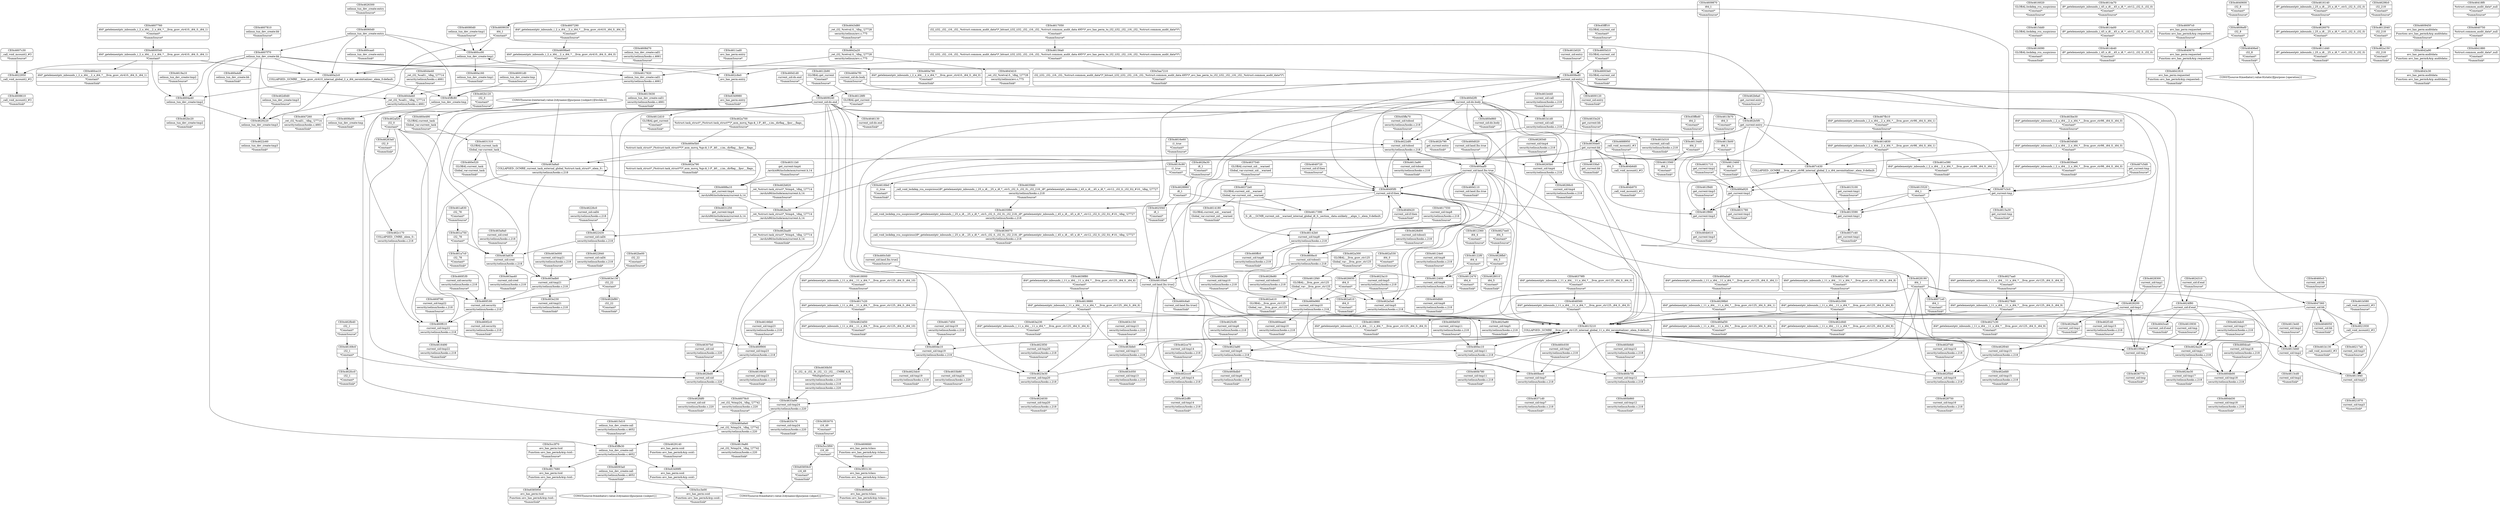 digraph {
	CE0x460caa0 [shape=record,shape=Mrecord,label="{CE0x460caa0|selinux_tun_dev_create:entry|*SummSink*}"]
	CE0x460c6a0 [shape=record,shape=Mrecord,label="{CE0x460c6a0|current_sid:land.lhs.true2|*SummSink*}"]
	CE0x4617d50 [shape=record,shape=Mrecord,label="{CE0x4617d50|current_sid:tmp19|security/selinux/hooks.c,218|*SummSource*}"]
	CE0x460dca0 [shape=record,shape=Mrecord,label="{CE0x460dca0|current_sid:tmp18|security/selinux/hooks.c,218|*SummSource*}"]
	CE0x461b1d0 [shape=record,shape=Mrecord,label="{CE0x461b1d0|current_sid:call|security/selinux/hooks.c,218}"]
	CE0x464b6d0 [shape=record,shape=Mrecord,label="{CE0x464b6d0|_call_void_mcount()_#3}"]
	CE0x4630b50 [shape=record,shape=Mrecord,label="{CE0x4630b50|0:_i32,_4:_i32,_8:_i32,_12:_i32,_:_CMRE_4,8_|*MultipleSource*|security/selinux/hooks.c,218|security/selinux/hooks.c,218|security/selinux/hooks.c,220}"]
	CE0x461a7c0 [shape=record,shape=Mrecord,label="{CE0x461a7c0|i32_78|*Constant*|*SummSink*}"]
	CE0x462fb40 [shape=record,shape=Mrecord,label="{CE0x462fb40|i32_1|*Constant*|*SummSource*}"]
	CE0x461b580 [shape=record,shape=Mrecord,label="{CE0x461b580|_call_void_mcount()_#3|*SummSource*}"]
	CE0x460d1d0 [shape=record,shape=Mrecord,label="{CE0x460d1d0|current_sid:do.end|*SummSource*}"]
	"CONST[source:0(mediator),value:2(dynamic)][purpose:{object}]"
	CE0x46266c0 [shape=record,shape=Mrecord,label="{CE0x46266c0|current_sid:tmp4|security/selinux/hooks.c,218|*SummSink*}"]
	CE0x4616e60 [shape=record,shape=Mrecord,label="{CE0x4616e60|i1_true|*Constant*|*SummSource*}"]
	CE0x4616020 [shape=record,shape=Mrecord,label="{CE0x4616020|GLOBAL:lockdep_rcu_suspicious|*Constant*|*SummSource*}"]
	CE0x4621930 [shape=record,shape=Mrecord,label="{CE0x4621930|_call_void_mcount()_#3}"]
	CE0x4614a00 [shape=record,shape=Mrecord,label="{CE0x4614a00|i8*_getelementptr_inbounds_(_45_x_i8_,_45_x_i8_*_.str12,_i32_0,_i32_0)|*Constant*}"]
	"CONST[source:0(mediator),value:0(static)][purpose:{operation}]"
	CE0x4617050 [shape=record,shape=Mrecord,label="{CE0x4617050|i32_(i32,_i32,_i16,_i32,_%struct.common_audit_data*)*_bitcast_(i32_(i32,_i32,_i16,_i32,_%struct.common_audit_data.495*)*_avc_has_perm_to_i32_(i32,_i32,_i16,_i32,_%struct.common_audit_data*)*)|*Constant*|*SummSource*}"]
	CE0x460e7f0 [shape=record,shape=Mrecord,label="{CE0x460e7f0|current_sid:do.body|*SummSource*}"]
	CE0x460bec0 [shape=record,shape=Mrecord,label="{CE0x460bec0|current_sid:tmp7|security/selinux/hooks.c,218}"]
	CE0x4619880 [shape=record,shape=Mrecord,label="{CE0x4619880|i64*_getelementptr_inbounds_(_11_x_i64_,_11_x_i64_*___llvm_gcov_ctr125,_i64_0,_i64_6)|*Constant*}"]
	CE0x4627c30 [shape=record,shape=Mrecord,label="{CE0x4627c30|i64*_getelementptr_inbounds_(_11_x_i64_,_11_x_i64_*___llvm_gcov_ctr125,_i64_0,_i64_9)|*Constant*|*SummSink*}"]
	CE0x462bad0 [shape=record,shape=Mrecord,label="{CE0x462bad0|_ret_%struct.task_struct*_%tmp4,_!dbg_!27714|./arch/x86/include/asm/current.h,14|*SummSink*}"]
	CE0x462ce70 [shape=record,shape=Mrecord,label="{CE0x462ce70|current_sid:tmp14|security/selinux/hooks.c,218|*SummSource*}"]
	CE0x4617680 [shape=record,shape=Mrecord,label="{CE0x4617680|avc_has_perm:tsid|Function::avc_has_perm&Arg::tsid::}"]
	"CONST[source:0(mediator),value:2(dynamic)][purpose:{subject}]"
	CE0x4643d10 [shape=record,shape=Mrecord,label="{CE0x4643d10|_ret_i32_%retval.0,_!dbg_!27728|security/selinux/avc.c,775|*SummSink*}"]
	CE0x463a830 [shape=record,shape=Mrecord,label="{CE0x463a830|current_sid:cred|security/selinux/hooks.c,218}"]
	CE0x5cc3e00 [shape=record,shape=Mrecord,label="{CE0x5cc3e00|avc_has_perm:ssid|Function::avc_has_perm&Arg::ssid::|*SummSink*}"]
	CE0x3f03130 [shape=record,shape=Mrecord,label="{CE0x3f03130|avc_has_perm:tclass|Function::avc_has_perm&Arg::tclass::}"]
	CE0x4612400 [shape=record,shape=Mrecord,label="{CE0x4612400|current_sid:tmp9|security/selinux/hooks.c,218}"]
	CE0x461f860 [shape=record,shape=Mrecord,label="{CE0x461f860|get_current:tmp3}"]
	CE0x6349980 [shape=record,shape=Mrecord,label="{CE0x6349980|avc_has_perm:entry|*SummSink*}"]
	CE0x461b130 [shape=record,shape=Mrecord,label="{CE0x461b130|_call_void_mcount()_#3|*SummSink*}"]
	CE0x462c170 [shape=record,shape=Mrecord,label="{CE0x462c170|COLLAPSED:_CMRE:_elem_0::|security/selinux/hooks.c,218}"]
	CE0x4633e20 [shape=record,shape=Mrecord,label="{CE0x4633e20|get_current:bb|*SummSource*}"]
	CE0x4628200 [shape=record,shape=Mrecord,label="{CE0x4628200|current_sid:tmp1}"]
	CE0x46128f0 [shape=record,shape=Mrecord,label="{CE0x46128f0|GLOBAL:get_current|*Constant*}"]
	CE0x4607760 [shape=record,shape=Mrecord,label="{CE0x4607760|i64*_getelementptr_inbounds_(_2_x_i64_,_2_x_i64_*___llvm_gcov_ctr410,_i64_0,_i64_1)|*Constant*|*SummSource*}"]
	CE0x461a750 [shape=record,shape=Mrecord,label="{CE0x461a750|i32_78|*Constant*}"]
	CE0x461b020 [shape=record,shape=Mrecord,label="{CE0x461b020|current_sid:entry|*SummSource*}"]
	CE0x4615d10 [shape=record,shape=Mrecord,label="{CE0x4615d10|selinux_tun_dev_create:call|security/selinux/hooks.c,4652|*SummSource*}"]
	CE0x467c430 [shape=record,shape=Mrecord,label="{CE0x467c430|COLLAPSED:_GCMRE___llvm_gcov_ctr98_internal_global_2_x_i64_zeroinitializer:_elem_0:default:}"]
	CE0x4617c20 [shape=record,shape=Mrecord,label="{CE0x4617c20|i64*_getelementptr_inbounds_(_11_x_i64_,_11_x_i64_*___llvm_gcov_ctr125,_i64_0,_i64_10)|*Constant*}"]
	CE0x45ffa70 [shape=record,shape=Mrecord,label="{CE0x45ffa70|current_sid:tobool|security/selinux/hooks.c,218|*SummSource*}"]
	CE0x4631710 [shape=record,shape=Mrecord,label="{CE0x4631710|get_current:tmp2|*SummSource*}"]
	CE0x46278d0 [shape=record,shape=Mrecord,label="{CE0x46278d0|i64*_getelementptr_inbounds_(_11_x_i64_,_11_x_i64_*___llvm_gcov_ctr125,_i64_0,_i64_9)|*Constant*}"]
	CE0x46371d0 [shape=record,shape=Mrecord,label="{CE0x46371d0|current_sid:tmp7|security/selinux/hooks.c,218|*SummSink*}"]
	CE0x467c5d0 [shape=record,shape=Mrecord,label="{CE0x467c5d0|get_current:tmp|*SummSource*}"]
	CE0x4613560 [shape=record,shape=Mrecord,label="{CE0x4613560|i64_2|*Constant*|*SummSink*}"]
	CE0x46263a0 [shape=record,shape=Mrecord,label="{CE0x46263a0|i32_0|*Constant*|*SummSink*}"]
	CE0x5cc3f70 [shape=record,shape=Mrecord,label="{CE0x5cc3f70|avc_has_perm:tsid|Function::avc_has_perm&Arg::tsid::|*SummSource*}"]
	CE0x4605d10 [shape=record,shape=Mrecord,label="{CE0x4605d10|GLOBAL:current_sid|*Constant*}"]
	CE0x463be30 [shape=record,shape=Mrecord,label="{CE0x463be30|i64*_getelementptr_inbounds_(_2_x_i64_,_2_x_i64_*___llvm_gcov_ctr98,_i64_0,_i64_0)|*Constant*|*SummSource*}"]
	CE0x4648420 [shape=record,shape=Mrecord,label="{CE0x4648420|current_sid:if.then|*SummSink*}"]
	CE0x460cc00 [shape=record,shape=Mrecord,label="{CE0x460cc00|selinux_tun_dev_create:tmp1}"]
	CE0x4629220 [shape=record,shape=Mrecord,label="{CE0x4629220|selinux_tun_dev_create:tmp3}"]
	CE0x63499f0 [shape=record,shape=Mrecord,label="{CE0x63499f0|avc_has_perm:ssid|Function::avc_has_perm&Arg::ssid::}"]
	CE0x460d2f0 [shape=record,shape=Mrecord,label="{CE0x460d2f0|current_sid:do.body}"]
	CE0x462be00 [shape=record,shape=Mrecord,label="{CE0x462be00|i32_22|*Constant*|*SummSource*}"]
	CE0x4622840 [shape=record,shape=Mrecord,label="{CE0x4622840|current_sid:call4|security/selinux/hooks.c,218|*SummSink*}"]
	CE0x4604a40 [shape=record,shape=Mrecord,label="{CE0x4604a40|selinux_tun_dev_create:tmp2}"]
	CE0x46460c0 [shape=record,shape=Mrecord,label="{CE0x46460c0|current_sid:bb|*SummSource*}"]
	CE0x467c3c0 [shape=record,shape=Mrecord,label="{CE0x467c3c0|get_current:tmp}"]
	CE0x4631780 [shape=record,shape=Mrecord,label="{CE0x4631780|get_current:tmp2|*SummSink*}"]
	CE0x4623a10 [shape=record,shape=Mrecord,label="{CE0x4623a10|current_sid:tmp5|security/selinux/hooks.c,218|*SummSource*}"]
	CE0x4607c30 [shape=record,shape=Mrecord,label="{CE0x4607c30|_call_void_mcount()_#3|*SummSource*}"]
	CE0x4609240 [shape=record,shape=Mrecord,label="{CE0x4609240|current_sid:do.end}"]
	"CONST[source:2(external),value:2(dynamic)][purpose:{subject}][SrcIdx:0]"
	CE0x462cff0 [shape=record,shape=Mrecord,label="{CE0x462cff0|current_sid:tmp14|security/selinux/hooks.c,218|*SummSink*}"]
	CE0x4635f60 [shape=record,shape=Mrecord,label="{CE0x4635f60|_call_void_lockdep_rcu_suspicious(i8*_getelementptr_inbounds_(_25_x_i8_,_25_x_i8_*_.str3,_i32_0,_i32_0),_i32_218,_i8*_getelementptr_inbounds_(_45_x_i8_,_45_x_i8_*_.str12,_i32_0,_i32_0))_#10,_!dbg_!27727|security/selinux/hooks.c,218}"]
	CE0x460ec10 [shape=record,shape=Mrecord,label="{CE0x460ec10|current_sid:tmp11|security/selinux/hooks.c,218}"]
	CE0x4688950 [shape=record,shape=Mrecord,label="{CE0x4688950|_call_void_mcount()_#3|*SummSource*}"]
	CE0x460b650 [shape=record,shape=Mrecord,label="{CE0x460b650|current_sid:tmp11|security/selinux/hooks.c,218|*SummSource*}"]
	CE0x4628750 [shape=record,shape=Mrecord,label="{CE0x4628750|current_sid:tmp16|security/selinux/hooks.c,218|*SummSink*}"]
	CE0x4613e40 [shape=record,shape=Mrecord,label="{CE0x4613e40|current_sid:tmp2|*SummSource*}"]
	CE0x462a410 [shape=record,shape=Mrecord,label="{CE0x462a410|GLOBAL:__llvm_gcov_ctr125|Global_var:__llvm_gcov_ctr125|*SummSink*}"]
	CE0x65859c0 [shape=record,shape=Mrecord,label="{CE0x65859c0|i16_49|*Constant*|*SummSink*}"]
	CE0x4640600 [shape=record,shape=Mrecord,label="{CE0x4640600|i32_8|*Constant*|*SummSource*}"]
	CE0x46122f0 [shape=record,shape=Mrecord,label="{CE0x46122f0|i64_4|*Constant*}"]
	CE0x460a6e0 [shape=record,shape=Mrecord,label="{CE0x460a6e0|_ret_i32_%tmp24,_!dbg_!27742|security/selinux/hooks.c,220}"]
	CE0x4606ef0 [shape=record,shape=Mrecord,label="{CE0x4606ef0|i32_8|*Constant*}"]
	CE0x460f610 [shape=record,shape=Mrecord,label="{CE0x460f610|current_sid:tmp22|security/selinux/hooks.c,218}"]
	CE0x4626070 [shape=record,shape=Mrecord,label="{CE0x4626070|i8*_getelementptr_inbounds_(_25_x_i8_,_25_x_i8_*_.str3,_i32_0,_i32_0)|*Constant*}"]
	CE0x4643ca0 [shape=record,shape=Mrecord,label="{CE0x4643ca0|current_sid:if.end|*SummSink*}"]
	CE0x4633c70 [shape=record,shape=Mrecord,label="{CE0x4633c70|current_sid:tmp24|security/selinux/hooks.c,220|*SummSink*}"]
	CE0x460a4d0 [shape=record,shape=Mrecord,label="{CE0x460a4d0|selinux_tun_dev_create:bb|*SummSink*}"]
	CE0x4636070 [shape=record,shape=Mrecord,label="{CE0x4636070|_call_void_lockdep_rcu_suspicious(i8*_getelementptr_inbounds_(_25_x_i8_,_25_x_i8_*_.str3,_i32_0,_i32_0),_i32_218,_i8*_getelementptr_inbounds_(_45_x_i8_,_45_x_i8_*_.str12,_i32_0,_i32_0))_#10,_!dbg_!27727|security/selinux/hooks.c,218|*SummSink*}"]
	CE0x46311b0 [shape=record,shape=Mrecord,label="{CE0x46311b0|get_current:tmp4|./arch/x86/include/asm/current.h,14|*SummSource*}"]
	CE0x4628e80 [shape=record,shape=Mrecord,label="{CE0x4628e80|current_sid:tobool1|security/selinux/hooks.c,218|*SummSink*}"]
	CE0x4624f80 [shape=record,shape=Mrecord,label="{CE0x4624f80|current_sid:if.end}"]
	CE0x46298b0 [shape=record,shape=Mrecord,label="{CE0x46298b0|i64*_getelementptr_inbounds_(_11_x_i64_,_11_x_i64_*___llvm_gcov_ctr125,_i64_0,_i64_1)|*Constant*}"]
	CE0x463e000 [shape=record,shape=Mrecord,label="{CE0x463e000|current_sid:tmp21|security/selinux/hooks.c,218|*SummSource*}"]
	CE0x4639f80 [shape=record,shape=Mrecord,label="{CE0x4639f80|i64*_getelementptr_inbounds_(_11_x_i64_,_11_x_i64_*___llvm_gcov_ctr125,_i64_0,_i64_6)|*Constant*|*SummSource*}"]
	CE0x46003e0 [shape=record,shape=Mrecord,label="{CE0x46003e0|GLOBAL:current_sid|*Constant*|*SummSink*}"]
	CE0x4617390 [shape=record,shape=Mrecord,label="{CE0x4617390|0:_i8,_:_GCMR_current_sid.__warned_internal_global_i8_0,_section_.data.unlikely_,_align_1:_elem_0:default:}"]
	CE0x4612360 [shape=record,shape=Mrecord,label="{CE0x4612360|i64_4|*Constant*|*SummSource*}"]
	CE0x4621870 [shape=record,shape=Mrecord,label="{CE0x4621870|current_sid:tmp3|*SummSink*}"]
	CE0x4628300 [shape=record,shape=Mrecord,label="{CE0x4628300|current_sid:tmp1|*SummSource*}"]
	CE0x4613a90 [shape=record,shape=Mrecord,label="{CE0x4613a90|current_sid:tobool|security/selinux/hooks.c,218|*SummSink*}"]
	CE0x46156a0 [shape=record,shape=Mrecord,label="{CE0x46156a0|i32_(i32,_i32,_i16,_i32,_%struct.common_audit_data*)*_bitcast_(i32_(i32,_i32,_i16,_i32,_%struct.common_audit_data.495*)*_avc_has_perm_to_i32_(i32,_i32,_i16,_i32,_%struct.common_audit_data*)*)|*Constant*}"]
	CE0x462af20 [shape=record,shape=Mrecord,label="{CE0x462af20|i32_0|*Constant*}"]
	CE0x462ba30 [shape=record,shape=Mrecord,label="{CE0x462ba30|_ret_%struct.task_struct*_%tmp4,_!dbg_!27714|./arch/x86/include/asm/current.h,14}"]
	CE0x4610890 [shape=record,shape=Mrecord,label="{CE0x4610890|i64*_getelementptr_inbounds_(_11_x_i64_,_11_x_i64_*___llvm_gcov_ctr125,_i64_0,_i64_0)|*Constant*|*SummSink*}"]
	CE0x4628860 [shape=record,shape=Mrecord,label="{CE0x4628860|i8_1|*Constant*}"]
	CE0x4629fc0 [shape=record,shape=Mrecord,label="{CE0x4629fc0|i32_218|*Constant*|*SummSource*}"]
	CE0x4625f40 [shape=record,shape=Mrecord,label="{CE0x4625f40|i8_1|*Constant*|*SummSink*}"]
	CE0x46134d0 [shape=record,shape=Mrecord,label="{CE0x46134d0|i64_2|*Constant*}"]
	CE0x4623f30 [shape=record,shape=Mrecord,label="{CE0x4623f30|current_sid:tmp20|security/selinux/hooks.c,218|*SummSource*}"]
	CE0x4616c90 [shape=record,shape=Mrecord,label="{CE0x4616c90|i1_true|*Constant*}"]
	CE0x462c7d0 [shape=record,shape=Mrecord,label="{CE0x462c7d0|i64*_getelementptr_inbounds_(_11_x_i64_,_11_x_i64_*___llvm_gcov_ctr125,_i64_0,_i64_8)|*Constant*|*SummSource*}"]
	CE0x6585950 [shape=record,shape=Mrecord,label="{CE0x6585950|avc_has_perm:tsid|Function::avc_has_perm&Arg::tsid::|*SummSink*}"]
	CE0x4613cd0 [shape=record,shape=Mrecord,label="{CE0x4613cd0|current_sid:tmp2|*SummSink*}"]
	CE0x4618000 [shape=record,shape=Mrecord,label="{CE0x4618000|i64*_getelementptr_inbounds_(_11_x_i64_,_11_x_i64_*___llvm_gcov_ctr125,_i64_0,_i64_10)|*Constant*|*SummSource*}"]
	CE0x4608d70 [shape=record,shape=Mrecord,label="{CE0x4608d70|selinux_tun_dev_create:call1|security/selinux/hooks.c,4661|*SummSource*}"]
	CE0x4625cf0 [shape=record,shape=Mrecord,label="{CE0x4625cf0|current_sid:tmp6|security/selinux/hooks.c,218|*SummSource*}"]
	CE0x462bf80 [shape=record,shape=Mrecord,label="{CE0x462bf80|i32_22|*Constant*|*SummSink*}"]
	CE0x462d0d0 [shape=record,shape=Mrecord,label="{CE0x462d0d0|selinux_tun_dev_create:tmp3|*SummSource*}"]
	CE0x4635fd0 [shape=record,shape=Mrecord,label="{CE0x4635fd0|_call_void_lockdep_rcu_suspicious(i8*_getelementptr_inbounds_(_25_x_i8_,_25_x_i8_*_.str3,_i32_0,_i32_0),_i32_218,_i8*_getelementptr_inbounds_(_45_x_i8_,_45_x_i8_*_.str12,_i32_0,_i32_0))_#10,_!dbg_!27727|security/selinux/hooks.c,218|*SummSource*}"]
	CE0x4688a10 [shape=record,shape=Mrecord,label="{CE0x4688a10|get_current:tmp4|./arch/x86/include/asm/current.h,14}"]
	CE0x4614b40 [shape=record,shape=Mrecord,label="{CE0x4614b40|i8*_getelementptr_inbounds_(_45_x_i8_,_45_x_i8_*_.str12,_i32_0,_i32_0)|*Constant*|*SummSink*}"]
	CE0x462a150 [shape=record,shape=Mrecord,label="{CE0x462a150|i32_218|*Constant*|*SummSink*}"]
	CE0x4631310 [shape=record,shape=Mrecord,label="{CE0x4631310|GLOBAL:current_task|Global_var:current_task}"]
	CE0x4614a70 [shape=record,shape=Mrecord,label="{CE0x4614a70|i8*_getelementptr_inbounds_(_45_x_i8_,_45_x_i8_*_.str12,_i32_0,_i32_0)|*Constant*|*SummSource*}"]
	CE0x462c8e0 [shape=record,shape=Mrecord,label="{CE0x462c8e0|avc_has_perm:entry}"]
	CE0x460f900 [shape=record,shape=Mrecord,label="{CE0x460f900|current_sid:tmp23|security/selinux/hooks.c,218}"]
	CE0x4615520 [shape=record,shape=Mrecord,label="{CE0x4615520|i64_1|*Constant*}"]
	CE0x4640750 [shape=record,shape=Mrecord,label="{CE0x4640750|%struct.common_audit_data*_null|*Constant*}"]
	CE0x4606fd0 [shape=record,shape=Mrecord,label="{CE0x4606fd0|avc_has_perm:tclass|Function::avc_has_perm&Arg::tclass::|*SummSource*}"]
	CE0x4616830 [shape=record,shape=Mrecord,label="{CE0x4616830|current_sid:tmp23|security/selinux/hooks.c,218|*SummSink*}"]
	CE0x463a8a0 [shape=record,shape=Mrecord,label="{CE0x463a8a0|COLLAPSED:_GCMRE_current_task_external_global_%struct.task_struct*:_elem_0::|security/selinux/hooks.c,218}"]
	CE0x4628d00 [shape=record,shape=Mrecord,label="{CE0x4628d00|current_sid:tobool1|security/selinux/hooks.c,218|*SummSource*}"]
	CE0x4612470 [shape=record,shape=Mrecord,label="{CE0x4612470|i64_4|*Constant*|*SummSink*}"]
	CE0x4629140 [shape=record,shape=Mrecord,label="{CE0x4629140|avc_has_perm:ssid|Function::avc_has_perm&Arg::ssid::|*SummSource*}"]
	CE0x462f5b0 [shape=record,shape=Mrecord,label="{CE0x462f5b0|current_sid:tmp16|security/selinux/hooks.c,218}"]
	CE0x4614180 [shape=record,shape=Mrecord,label="{CE0x4614180|GLOBAL:current_sid.__warned|Global_var:current_sid.__warned|*SummSink*}"]
	CE0x4622950 [shape=record,shape=Mrecord,label="{CE0x4622950|_call_void_mcount()_#3}"]
	CE0x4609870 [shape=record,shape=Mrecord,label="{CE0x4609870|i64_1|*Constant*|*SummSource*}"]
	CE0x460ffc0 [shape=record,shape=Mrecord,label="{CE0x460ffc0|current_sid:tmp8|security/selinux/hooks.c,218|*SummSink*}"]
	CE0x4623e30 [shape=record,shape=Mrecord,label="{CE0x4623e30|current_sid:tmp20|security/selinux/hooks.c,218}"]
	CE0x460a2c0 [shape=record,shape=Mrecord,label="{CE0x460a2c0|COLLAPSED:_GCMRE___llvm_gcov_ctr410_internal_global_2_x_i64_zeroinitializer:_elem_0:default:}"]
	CE0x460f790 [shape=record,shape=Mrecord,label="{CE0x460f790|current_sid:tmp22|security/selinux/hooks.c,218|*SummSource*}"]
	CE0x4608a00 [shape=record,shape=Mrecord,label="{CE0x4608a00|selinux_tun_dev_create:tmp|*SummSink*}"]
	CE0x462a530 [shape=record,shape=Mrecord,label="{CE0x462a530|i64_0|*Constant*|*SummSource*}"]
	CE0x464b970 [shape=record,shape=Mrecord,label="{CE0x464b970|_call_void_mcount()_#3|*SummSink*}"]
	CE0x46418f0 [shape=record,shape=Mrecord,label="{CE0x46418f0|%struct.common_audit_data*_null|*Constant*|*SummSource*}"]
	CE0x460a160 [shape=record,shape=Mrecord,label="{CE0x460a160|selinux_tun_dev_create:tmp1|*SummSink*}"]
	CE0x4616090 [shape=record,shape=Mrecord,label="{CE0x4616090|GLOBAL:lockdep_rcu_suspicious|*Constant*|*SummSink*}"]
	CE0x4633fa0 [shape=record,shape=Mrecord,label="{CE0x4633fa0|get_current:bb|*SummSink*}"]
	CE0x462b790 [shape=record,shape=Mrecord,label="{CE0x462b790|get_current:entry|*SummSink*}"]
	CE0x4615630 [shape=record,shape=Mrecord,label="{CE0x4615630|selinux_tun_dev_create:call1|security/selinux/hooks.c,4661|*SummSink*}"]
	CE0x466a920 [shape=record,shape=Mrecord,label="{CE0x466a920|get_current:tmp2}"]
	CE0x45ffc80 [shape=record,shape=Mrecord,label="{CE0x45ffc80|selinux_tun_dev_create:tmp}"]
	CE0x4637540 [shape=record,shape=Mrecord,label="{CE0x4637540|GLOBAL:current_sid.__warned|Global_var:current_sid.__warned|*SummSource*}"]
	CE0x4623dc0 [shape=record,shape=Mrecord,label="{CE0x4623dc0|current_sid:tmp19|security/selinux/hooks.c,218|*SummSink*}"]
	CE0x4615590 [shape=record,shape=Mrecord,label="{CE0x4615590|get_current:tmp1}"]
	CE0x460e5b0 [shape=record,shape=Mrecord,label="{CE0x460e5b0|%struct.task_struct*_(%struct.task_struct**)*_asm_movq_%gs:$_1:P_,$0_,_r,im,_dirflag_,_fpsr_,_flags_}"]
	CE0x460b7f0 [shape=record,shape=Mrecord,label="{CE0x460b7f0|current_sid:tmp12|security/selinux/hooks.c,218}"]
	CE0x460ce10 [shape=record,shape=Mrecord,label="{CE0x460ce10|i64*_getelementptr_inbounds_(_2_x_i64_,_2_x_i64_*___llvm_gcov_ctr410,_i64_0,_i64_1)|*Constant*|*SummSink*}"]
	CE0x4627ee0 [shape=record,shape=Mrecord,label="{CE0x4627ee0|i64_5|*Constant*|*SummSource*}"]
	CE0x460e490 [shape=record,shape=Mrecord,label="{CE0x460e490|GLOBAL:current_task|Global_var:current_task|*SummSource*}"]
	CE0x4612040 [shape=record,shape=Mrecord,label="{CE0x4612040|i32_218|*Constant*}"]
	CE0x4642a90 [shape=record,shape=Mrecord,label="{CE0x4642a90|avc_has_perm:auditdata|Function::avc_has_perm&Arg::auditdata::}"]
	CE0x4641880 [shape=record,shape=Mrecord,label="{CE0x4641880|%struct.common_audit_data*_null|*Constant*|*SummSink*}"]
	CE0x462a300 [shape=record,shape=Mrecord,label="{CE0x462a300|GLOBAL:__llvm_gcov_ctr125|Global_var:__llvm_gcov_ctr125|*SummSource*}"]
	CE0x4630ee0 [shape=record,shape=Mrecord,label="{CE0x4630ee0|i64*_getelementptr_inbounds_(_2_x_i64_,_2_x_i64_*___llvm_gcov_ctr98,_i64_0,_i64_0)|*Constant*|*SummSink*}"]
	CE0x4628fb0 [shape=record,shape=Mrecord,label="{CE0x4628fb0|i64_5|*Constant*}"]
	CE0x4609450 [shape=record,shape=Mrecord,label="{CE0x4609450|avc_has_perm:auditdata|Function::avc_has_perm&Arg::auditdata::|*SummSource*}"]
	CE0x463c050 [shape=record,shape=Mrecord,label="{CE0x463c050|current_sid:tmp13|security/selinux/hooks.c,218|*SummSink*}"]
	CE0x4624310 [shape=record,shape=Mrecord,label="{CE0x4624310|current_sid:if.end|*SummSource*}"]
	CE0x460eae0 [shape=record,shape=Mrecord,label="{CE0x460eae0|current_sid:tmp10|security/selinux/hooks.c,218|*SummSink*}"]
	CE0x462f7d0 [shape=record,shape=Mrecord,label="{CE0x462f7d0|current_sid:tmp16|security/selinux/hooks.c,218|*SummSource*}"]
	CE0x4616490 [shape=record,shape=Mrecord,label="{CE0x4616490|current_sid:tmp22|security/selinux/hooks.c,218|*SummSink*}"]
	CE0x4628010 [shape=record,shape=Mrecord,label="{CE0x4628010|i64_5|*Constant*|*SummSink*}"]
	CE0x5cc3f00 [shape=record,shape=Mrecord,label="{CE0x5cc3f00|i16_49|*Constant*}"]
	CE0x4613b00 [shape=record,shape=Mrecord,label="{CE0x4613b00|i64_3|*Constant*}"]
	CE0x462b5f0 [shape=record,shape=Mrecord,label="{CE0x462b5f0|get_current:entry}"]
	CE0x45ffbd0 [shape=record,shape=Mrecord,label="{CE0x45ffbd0|i64_2|*Constant*|*SummSource*}"]
	CE0x46001d0 [shape=record,shape=Mrecord,label="{CE0x46001d0|selinux_tun_dev_create:tmp|*SummSource*}"]
	CE0x4615210 [shape=record,shape=Mrecord,label="{CE0x4615210|COLLAPSED:_GCMRE___llvm_gcov_ctr125_internal_global_11_x_i64_zeroinitializer:_elem_0:default:}"]
	CE0x462a700 [shape=record,shape=Mrecord,label="{CE0x462a700|%struct.task_struct*_(%struct.task_struct**)*_asm_movq_%gs:$_1:P_,$0_,_r,im,_dirflag_,_fpsr_,_flags_|*SummSource*}"]
	CE0x4648560 [shape=record,shape=Mrecord,label="{CE0x4648560|i64*_getelementptr_inbounds_(_11_x_i64_,_11_x_i64_*___llvm_gcov_ctr125,_i64_0,_i64_0)|*Constant*}"]
	CE0x4609be0 [shape=record,shape=Mrecord,label="{CE0x4609be0|i64*_getelementptr_inbounds_(_2_x_i64_,_2_x_i64_*___llvm_gcov_ctr410,_i64_0,_i64_0)|*Constant*}"]
	CE0x4607290 [shape=record,shape=Mrecord,label="{CE0x4607290|i64*_getelementptr_inbounds_(_2_x_i64_,_2_x_i64_*___llvm_gcov_ctr410,_i64_0,_i64_0)|*Constant*|*SummSource*}"]
	CE0x460f1f0 [shape=record,shape=Mrecord,label="{CE0x460f1f0|current_sid:security|security/selinux/hooks.c,218|*SummSource*}"]
	CE0x461b310 [shape=record,shape=Mrecord,label="{CE0x461b310|current_sid:call|security/selinux/hooks.c,218|*SummSink*}"]
	CE0x462a610 [shape=record,shape=Mrecord,label="{CE0x462a610|i64_0|*Constant*|*SummSink*}"]
	CE0x4611ad0 [shape=record,shape=Mrecord,label="{CE0x4611ad0|avc_has_perm:entry|*SummSource*}"]
	CE0x4626300 [shape=record,shape=Mrecord,label="{CE0x4626300|selinux_tun_dev_create:entry|*SummSource*}"]
	CE0x46060d0 [shape=record,shape=Mrecord,label="{CE0x46060d0|selinux_tun_dev_create:entry}"]
	CE0x461a830 [shape=record,shape=Mrecord,label="{CE0x461a830|i32_78|*Constant*|*SummSource*}"]
	CE0x460e520 [shape=record,shape=Mrecord,label="{CE0x460e520|GLOBAL:current_task|Global_var:current_task|*SummSink*}"]
	CE0x4609030 [shape=record,shape=Mrecord,label="{CE0x4609030|i64_1|*Constant*}"]
	CE0x463c150 [shape=record,shape=Mrecord,label="{CE0x463c150|current_sid:tmp13|security/selinux/hooks.c,218|*SummSource*}"]
	CE0x4607f70 [shape=record,shape=Mrecord,label="{CE0x4607f70|selinux_tun_dev_create:bb}"]
	CE0x4628a30 [shape=record,shape=Mrecord,label="{CE0x4628a30|i8_1|*Constant*|*SummSource*}"]
	CE0x463bfe0 [shape=record,shape=Mrecord,label="{CE0x463bfe0|current_sid:tmp13|security/selinux/hooks.c,218}"]
	CE0x4649720 [shape=record,shape=Mrecord,label="{CE0x4649720|current_sid:if.then|*SummSource*}"]
	CE0x4607810 [shape=record,shape=Mrecord,label="{CE0x4607810|selinux_tun_dev_create:bb|*SummSource*}"]
	CE0x46217a0 [shape=record,shape=Mrecord,label="{CE0x46217a0|current_sid:tmp3|*SummSource*}"]
	CE0x4613f40 [shape=record,shape=Mrecord,label="{CE0x4613f40|current_sid:tmp3}"]
	CE0x4631250 [shape=record,shape=Mrecord,label="{CE0x4631250|get_current:tmp4|./arch/x86/include/asm/current.h,14|*SummSink*}"]
	CE0x4617550 [shape=record,shape=Mrecord,label="{CE0x4617550|current_sid:tmp8|security/selinux/hooks.c,218|*SummSource*}"]
	CE0x462f040 [shape=record,shape=Mrecord,label="{CE0x462f040|current_sid:tmp15|security/selinux/hooks.c,218}"]
	CE0x4611d40 [shape=record,shape=Mrecord,label="{CE0x4611d40|i8*_getelementptr_inbounds_(_25_x_i8_,_25_x_i8_*_.str3,_i32_0,_i32_0)|*Constant*|*SummSink*}"]
	CE0x4644eb0 [shape=record,shape=Mrecord,label="{CE0x4644eb0|_ret_i32_%call1,_!dbg_!27714|security/selinux/hooks.c,4661}"]
	CE0x4644e40 [shape=record,shape=Mrecord,label="{CE0x4644e40|_ret_i32_%call1,_!dbg_!27714|security/selinux/hooks.c,4661|*SummSource*}"]
	CE0x4624030 [shape=record,shape=Mrecord,label="{CE0x4624030|current_sid:tmp20|security/selinux/hooks.c,218|*SummSink*}"]
	CE0x460e860 [shape=record,shape=Mrecord,label="{CE0x460e860|current_sid:do.body|*SummSink*}"]
	CE0x460c5d0 [shape=record,shape=Mrecord,label="{CE0x460c5d0|current_sid:land.lhs.true2|*SummSource*}"]
	CE0x462fed0 [shape=record,shape=Mrecord,label="{CE0x462fed0|current_sid:sid|security/selinux/hooks.c,220}"]
	CE0x4633a90 [shape=record,shape=Mrecord,label="{CE0x4633a90|current_sid:tmp24|security/selinux/hooks.c,220}"]
	CE0x460b780 [shape=record,shape=Mrecord,label="{CE0x460b780|current_sid:tmp11|security/selinux/hooks.c,218|*SummSink*}"]
	CE0x462fcc0 [shape=record,shape=Mrecord,label="{CE0x462fcc0|i32_1|*Constant*|*SummSink*}"]
	CE0x46109a0 [shape=record,shape=Mrecord,label="{CE0x46109a0|current_sid:tmp}"]
	CE0x460f2c0 [shape=record,shape=Mrecord,label="{CE0x460f2c0|current_sid:security|security/selinux/hooks.c,218|*SummSink*}"]
	CE0x46406e0 [shape=record,shape=Mrecord,label="{CE0x46406e0|i32_8|*Constant*|*SummSink*}"]
	CE0x4612f40 [shape=record,shape=Mrecord,label="{CE0x4612f40|GLOBAL:__llvm_gcov_ctr125|Global_var:__llvm_gcov_ctr125}"]
	CE0x4606e80 [shape=record,shape=Mrecord,label="{CE0x4606e80|avc_has_perm:tclass|Function::avc_has_perm&Arg::tclass::|*SummSink*}"]
	CE0x4647360 [shape=record,shape=Mrecord,label="{CE0x4647360|current_sid:bb}"]
	CE0x460b8d0 [shape=record,shape=Mrecord,label="{CE0x460b8d0|current_sid:tmp12|security/selinux/hooks.c,218|*SummSource*}"]
	CE0x4643c30 [shape=record,shape=Mrecord,label="{CE0x4643c30|avc_has_perm:auditdata|Function::avc_has_perm&Arg::auditdata::|*SummSink*}"]
	CE0x4646130 [shape=record,shape=Mrecord,label="{CE0x4646130|current_sid:do.end|*SummSink*}"]
	CE0x46169c0 [shape=record,shape=Mrecord,label="{CE0x46169c0|i32_1|*Constant*}"]
	CE0x46078c0 [shape=record,shape=Mrecord,label="{CE0x46078c0|_ret_i32_%tmp24,_!dbg_!27742|security/selinux/hooks.c,220|*SummSource*}"]
	CE0x463adb0 [shape=record,shape=Mrecord,label="{CE0x463adb0|current_sid:tmp21|security/selinux/hooks.c,218}"]
	CE0x4627aa0 [shape=record,shape=Mrecord,label="{CE0x4627aa0|i64*_getelementptr_inbounds_(_11_x_i64_,_11_x_i64_*___llvm_gcov_ctr125,_i64_0,_i64_9)|*Constant*|*SummSource*}"]
	CE0x4610930 [shape=record,shape=Mrecord,label="{CE0x4610930|current_sid:tmp|*SummSource*}"]
	CE0x4615dd0 [shape=record,shape=Mrecord,label="{CE0x4615dd0|GLOBAL:lockdep_rcu_suspicious|*Constant*}"]
	CE0x460ada0 [shape=record,shape=Mrecord,label="{CE0x460ada0|i64*_getelementptr_inbounds_(_11_x_i64_,_11_x_i64_*___llvm_gcov_ctr125,_i64_0,_i64_1)|*Constant*|*SummSource*}"]
	CE0x4624dc0 [shape=record,shape=Mrecord,label="{CE0x4624dc0|current_sid:tmp17|security/selinux/hooks.c,218|*SummSource*}"]
	CE0x4642a20 [shape=record,shape=Mrecord,label="{CE0x4642a20|_ret_i32_%retval.0,_!dbg_!27728|security/selinux/avc.c,775}"]
	CE0x463e130 [shape=record,shape=Mrecord,label="{CE0x463e130|i32_22|*Constant*}"]
	CE0x464b610 [shape=record,shape=Mrecord,label="{CE0x464b610|get_current:tmp3|*SummSink*}"]
	CE0x4614830 [shape=record,shape=Mrecord,label="{CE0x4614830|i64*_getelementptr_inbounds_(_2_x_i64_,_2_x_i64_*___llvm_gcov_ctr98,_i64_0,_i64_1)|*Constant*}"]
	CE0x462bc20 [shape=record,shape=Mrecord,label="{CE0x462bc20|selinux_tun_dev_create:tmp2|*SummSink*}"]
	CE0x46071e0 [shape=record,shape=Mrecord,label="{CE0x46071e0|i64_1|*Constant*|*SummSink*}"]
	CE0x4615a30 [shape=record,shape=Mrecord,label="{CE0x4615a30|get_current:tmp|*SummSink*}"]
	CE0x463e230 [shape=record,shape=Mrecord,label="{CE0x463e230|current_sid:tmp21|security/selinux/hooks.c,218|*SummSink*}"]
	CE0x46495f0 [shape=record,shape=Mrecord,label="{CE0x46495f0|current_sid:if.then}"]
	CE0x460af30 [shape=record,shape=Mrecord,label="{CE0x460af30|i64*_getelementptr_inbounds_(_11_x_i64_,_11_x_i64_*___llvm_gcov_ctr125,_i64_0,_i64_1)|*Constant*|*SummSink*}"]
	CE0x4619a10 [shape=record,shape=Mrecord,label="{CE0x4619a10|selinux_tun_dev_create:tmp2|*SummSource*}"]
	CE0x467fb10 [shape=record,shape=Mrecord,label="{CE0x467fb10|i64*_getelementptr_inbounds_(_2_x_i64_,_2_x_i64_*___llvm_gcov_ctr98,_i64_0,_i64_1)|*Constant*|*SummSource*}"]
	CE0x46097c0 [shape=record,shape=Mrecord,label="{CE0x46097c0|avc_has_perm:requested|Function::avc_has_perm&Arg::requested::|*SummSource*}"]
	CE0x4623a80 [shape=record,shape=Mrecord,label="{CE0x4623a80|current_sid:tmp6|security/selinux/hooks.c,218}"]
	CE0x4613460 [shape=record,shape=Mrecord,label="{CE0x4613460|i64_3|*Constant*|*SummSink*}"]
	CE0x3f03070 [shape=record,shape=Mrecord,label="{CE0x3f03070|i16_49|*Constant*|*SummSource*}"]
	CE0x4636770 [shape=record,shape=Mrecord,label="{CE0x4636770|current_sid:tmp|*SummSink*}"]
	CE0x4626540 [shape=record,shape=Mrecord,label="{CE0x4626540|current_sid:tmp4|security/selinux/hooks.c,218|*SummSource*}"]
	CE0x460bdb0 [shape=record,shape=Mrecord,label="{CE0x460bdb0|current_sid:tmp6|security/selinux/hooks.c,218|*SummSink*}"]
	CE0x463a230 [shape=record,shape=Mrecord,label="{CE0x463a230|i64*_getelementptr_inbounds_(_11_x_i64_,_11_x_i64_*___llvm_gcov_ctr125,_i64_0,_i64_6)|*Constant*|*SummSink*}"]
	CE0x460d020 [shape=record,shape=Mrecord,label="{CE0x460d020|current_sid:land.lhs.true|*SummSource*}"]
	CE0x460aaf0 [shape=record,shape=Mrecord,label="{CE0x460aaf0|current_sid:land.lhs.true}"]
	CE0x460db00 [shape=record,shape=Mrecord,label="{CE0x460db00|current_sid:tmp18|security/selinux/hooks.c,218}"]
	CE0x4622df0 [shape=record,shape=Mrecord,label="{CE0x4622df0|current_sid:tobool|security/selinux/hooks.c,218}"]
	CE0x46340d0 [shape=record,shape=Mrecord,label="{CE0x46340d0|i64*_getelementptr_inbounds_(_2_x_i64_,_2_x_i64_*___llvm_gcov_ctr98,_i64_0,_i64_0)|*Constant*}"]
	CE0x46080d0 [shape=record,shape=Mrecord,label="{CE0x46080d0|selinux_tun_dev_create:tmp1|*SummSource*}"]
	CE0x461f9d0 [shape=record,shape=Mrecord,label="{CE0x461f9d0|get_current:tmp3|*SummSource*}"]
	CE0x46372e0 [shape=record,shape=Mrecord,label="{CE0x46372e0|GLOBAL:current_sid.__warned|Global_var:current_sid.__warned}"]
	CE0x463aa40 [shape=record,shape=Mrecord,label="{CE0x463aa40|current_sid:cred|security/selinux/hooks.c,218|*SummSink*}"]
	CE0x46226c0 [shape=record,shape=Mrecord,label="{CE0x46226c0|current_sid:call4|security/selinux/hooks.c,218|*SummSource*}"]
	CE0x46265b0 [shape=record,shape=Mrecord,label="{CE0x46265b0|current_sid:tmp4|security/selinux/hooks.c,218}"]
	CE0x460de10 [shape=record,shape=Mrecord,label="{CE0x460de10|current_sid:tmp19|security/selinux/hooks.c,218}"]
	CE0x4626650 [shape=record,shape=Mrecord,label="{CE0x4626650|i64_0|*Constant*}"]
	CE0x4628190 [shape=record,shape=Mrecord,label="{CE0x4628190|i64_1|*Constant*}"]
	CE0x4623d50 [shape=record,shape=Mrecord,label="{CE0x4623d50|i64*_getelementptr_inbounds_(_11_x_i64_,_11_x_i64_*___llvm_gcov_ctr125,_i64_0,_i64_10)|*Constant*|*SummSink*}"]
	CE0x460c030 [shape=record,shape=Mrecord,label="{CE0x460c030|current_sid:tmp7|security/selinux/hooks.c,218|*SummSource*}"]
	CE0x46307b0 [shape=record,shape=Mrecord,label="{CE0x46307b0|current_sid:sid|security/selinux/hooks.c,220|*SummSource*}"]
	CE0x462a5a0 [shape=record,shape=Mrecord,label="{CE0x462a5a0|current_sid:tmp5|security/selinux/hooks.c,218}"]
	CE0x462f140 [shape=record,shape=Mrecord,label="{CE0x462f140|current_sid:tmp15|security/selinux/hooks.c,218|*SummSource*}"]
	CE0x462ccc0 [shape=record,shape=Mrecord,label="{CE0x462ccc0|current_sid:tmp14|security/selinux/hooks.c,218}"]
	CE0x462a790 [shape=record,shape=Mrecord,label="{CE0x462a790|%struct.task_struct*_(%struct.task_struct**)*_asm_movq_%gs:$_1:P_,$0_,_r,im,_dirflag_,_fpsr_,_flags_|*SummSink*}"]
	CE0x4612b90 [shape=record,shape=Mrecord,label="{CE0x4612b90|GLOBAL:get_current|*Constant*|*SummSource*}"]
	CE0x462b6a0 [shape=record,shape=Mrecord,label="{CE0x462b6a0|get_current:entry|*SummSource*}"]
	CE0x46105e0 [shape=record,shape=Mrecord,label="{CE0x46105e0|current_sid:land.lhs.true2}"]
	CE0x462b820 [shape=record,shape=Mrecord,label="{CE0x462b820|_ret_%struct.task_struct*_%tmp4,_!dbg_!27714|./arch/x86/include/asm/current.h,14|*SummSource*}"]
	CE0x460dfd0 [shape=record,shape=Mrecord,label="{CE0x460dfd0|current_sid:tmp9|security/selinux/hooks.c,218|*SummSink*}"]
	CE0x45fff10 [shape=record,shape=Mrecord,label="{CE0x45fff10|GLOBAL:current_sid|*Constant*|*SummSource*}"]
	CE0x46142b0 [shape=record,shape=Mrecord,label="{CE0x46142b0|current_sid:tmp8|security/selinux/hooks.c,218}"]
	CE0x461b440 [shape=record,shape=Mrecord,label="{CE0x461b440|current_sid:call|security/selinux/hooks.c,218|*SummSource*}"]
	CE0x46379f0 [shape=record,shape=Mrecord,label="{CE0x46379f0|i64*_getelementptr_inbounds_(_11_x_i64_,_11_x_i64_*___llvm_gcov_ctr125,_i64_0,_i64_0)|*Constant*|*SummSource*}"]
	CE0x462c840 [shape=record,shape=Mrecord,label="{CE0x462c840|i64*_getelementptr_inbounds_(_11_x_i64_,_11_x_i64_*___llvm_gcov_ctr125,_i64_0,_i64_8)|*Constant*|*SummSink*}"]
	CE0x460f180 [shape=record,shape=Mrecord,label="{CE0x460f180|current_sid:security|security/selinux/hooks.c,218}"]
	CE0x4625a80 [shape=record,shape=Mrecord,label="{CE0x4625a80|current_sid:tmp5|security/selinux/hooks.c,218|*SummSink*}"]
	CE0x4641810 [shape=record,shape=Mrecord,label="{CE0x4641810|avc_has_perm:requested|Function::avc_has_perm&Arg::requested::|*SummSink*}"]
	CE0x4600540 [shape=record,shape=Mrecord,label="{CE0x4600540|i64*_getelementptr_inbounds_(_2_x_i64_,_2_x_i64_*___llvm_gcov_ctr410,_i64_0,_i64_1)|*Constant*}"]
	CE0x4616140 [shape=record,shape=Mrecord,label="{CE0x4616140|i8*_getelementptr_inbounds_(_25_x_i8_,_25_x_i8_*_.str3,_i32_0,_i32_0)|*Constant*|*SummSource*}"]
	CE0x462b120 [shape=record,shape=Mrecord,label="{CE0x462b120|i32_0|*Constant*|*SummSource*}"]
	CE0x460fec0 [shape=record,shape=Mrecord,label="{CE0x460fec0|current_sid:tobool1|security/selinux/hooks.c,218}"]
	CE0x4640670 [shape=record,shape=Mrecord,label="{CE0x4640670|avc_has_perm:requested|Function::avc_has_perm&Arg::requested::}"]
	CE0x4615100 [shape=record,shape=Mrecord,label="{CE0x4615100|get_current:tmp1|*SummSource*}"]
	CE0x46124e0 [shape=record,shape=Mrecord,label="{CE0x46124e0|current_sid:tmp9|security/selinux/hooks.c,218|*SummSource*}"]
	CE0x462efd0 [shape=record,shape=Mrecord,label="{CE0x462efd0|current_sid:tmp15|security/selinux/hooks.c,218|*SummSink*}"]
	CE0x460b860 [shape=record,shape=Mrecord,label="{CE0x460b860|current_sid:tmp12|security/selinux/hooks.c,218|*SummSink*}"]
	CE0x4616fe0 [shape=record,shape=Mrecord,label="{CE0x4616fe0|i1_true|*Constant*|*SummSink*}"]
	CE0x4633b80 [shape=record,shape=Mrecord,label="{CE0x4633b80|current_sid:tmp24|security/selinux/hooks.c,220|*SummSource*}"]
	CE0x4617920 [shape=record,shape=Mrecord,label="{CE0x4617920|selinux_tun_dev_create:call1|security/selinux/hooks.c,4661}"]
	CE0x461e390 [shape=record,shape=Mrecord,label="{CE0x461e390|i64*_getelementptr_inbounds_(_2_x_i64_,_2_x_i64_*___llvm_gcov_ctr98,_i64_0,_i64_1)|*Constant*|*SummSink*}"]
	CE0x4608610 [shape=record,shape=Mrecord,label="{CE0x4608610|_call_void_mcount()_#3|*SummSink*}"]
	CE0x463a9a0 [shape=record,shape=Mrecord,label="{CE0x463a9a0|current_sid:cred|security/selinux/hooks.c,218|*SummSource*}"]
	CE0x4629ad0 [shape=record,shape=Mrecord,label="{CE0x4629ad0|current_sid:tmp1|*SummSink*}"]
	CE0x46166b0 [shape=record,shape=Mrecord,label="{CE0x46166b0|current_sid:tmp23|security/selinux/hooks.c,218|*SummSource*}"]
	CE0x4622430 [shape=record,shape=Mrecord,label="{CE0x4622430|current_sid:call4|security/selinux/hooks.c,218}"]
	CE0x4646050 [shape=record,shape=Mrecord,label="{CE0x4646050|current_sid:bb|*SummSink*}"]
	CE0x460dd30 [shape=record,shape=Mrecord,label="{CE0x460dd30|current_sid:tmp18|security/selinux/hooks.c,218|*SummSink*}"]
	CE0x4622c60 [shape=record,shape=Mrecord,label="{CE0x4622c60|selinux_tun_dev_create:tmp3|*SummSink*}"]
	CE0x4612d10 [shape=record,shape=Mrecord,label="{CE0x4612d10|GLOBAL:get_current|*Constant*|*SummSink*}"]
	CE0x460e2f0 [shape=record,shape=Mrecord,label="{CE0x460e2f0|current_sid:tmp10|security/selinux/hooks.c,218|*SummSource*}"]
	CE0x4637c40 [shape=record,shape=Mrecord,label="{CE0x4637c40|get_current:tmp1|*SummSink*}"]
	CE0x4613b70 [shape=record,shape=Mrecord,label="{CE0x4613b70|i64_3|*Constant*|*SummSource*}"]
	CE0x4600120 [shape=record,shape=Mrecord,label="{CE0x4600120|current_sid:entry|*SummSink*}"]
	CE0x5aa7210 [shape=record,shape=Mrecord,label="{CE0x5aa7210|i32_(i32,_i32,_i16,_i32,_%struct.common_audit_data*)*_bitcast_(i32_(i32,_i32,_i16,_i32,_%struct.common_audit_data.495*)*_avc_has_perm_to_i32_(i32,_i32,_i16,_i32,_%struct.common_audit_data*)*)|*Constant*|*SummSink*}"]
	CE0x4624a20 [shape=record,shape=Mrecord,label="{CE0x4624a20|current_sid:tmp17|security/selinux/hooks.c,218}"]
	CE0x462fdf0 [shape=record,shape=Mrecord,label="{CE0x462fdf0|current_sid:sid|security/selinux/hooks.c,220|*SummSink*}"]
	CE0x460d110 [shape=record,shape=Mrecord,label="{CE0x460d110|current_sid:land.lhs.true|*SummSink*}"]
	CE0x460e960 [shape=record,shape=Mrecord,label="{CE0x460e960|current_sid:tmp10|security/selinux/hooks.c,218}"]
	CE0x4624e30 [shape=record,shape=Mrecord,label="{CE0x4624e30|current_sid:tmp17|security/selinux/hooks.c,218|*SummSink*}"]
	CE0x4630de0 [shape=record,shape=Mrecord,label="{CE0x4630de0|get_current:bb}"]
	CE0x460a790 [shape=record,shape=Mrecord,label="{CE0x460a790|i64*_getelementptr_inbounds_(_2_x_i64_,_2_x_i64_*___llvm_gcov_ctr410,_i64_0,_i64_0)|*Constant*|*SummSink*}"]
	CE0x4613d40 [shape=record,shape=Mrecord,label="{CE0x4613d40|current_sid:tmp2}"]
	CE0x46093a0 [shape=record,shape=Mrecord,label="{CE0x46093a0|selinux_tun_dev_create:call|security/selinux/hooks.c,4652|*SummSink*}"]
	CE0x45ffe30 [shape=record,shape=Mrecord,label="{CE0x45ffe30|selinux_tun_dev_create:call|security/selinux/hooks.c,4652}"]
	CE0x462c590 [shape=record,shape=Mrecord,label="{CE0x462c590|i64*_getelementptr_inbounds_(_11_x_i64_,_11_x_i64_*___llvm_gcov_ctr125,_i64_0,_i64_8)|*Constant*}"]
	CE0x4643d80 [shape=record,shape=Mrecord,label="{CE0x4643d80|_ret_i32_%retval.0,_!dbg_!27728|security/selinux/avc.c,775|*SummSource*}"]
	CE0x4619a80 [shape=record,shape=Mrecord,label="{CE0x4619a80|_ret_i32_%tmp24,_!dbg_!27742|security/selinux/hooks.c,220|*SummSink*}"]
	CE0x4608ed0 [shape=record,shape=Mrecord,label="{CE0x4608ed0|current_sid:entry}"]
	CE0x4647260 [shape=record,shape=Mrecord,label="{CE0x4647260|_ret_i32_%call1,_!dbg_!27714|security/selinux/hooks.c,4661|*SummSink*}"]
	CE0x4628190 -> CE0x462ccc0
	CE0x4617c20 -> CE0x4615210
	CE0x4609240 -> CE0x462fed0
	CE0x4629140 -> CE0x63499f0
	CE0x45fff10 -> CE0x4605d10
	CE0x463a8a0 -> CE0x4688a10
	CE0x4604a40 -> CE0x462bc20
	CE0x5cc3f00 -> CE0x3f03130
	CE0x46307b0 -> CE0x462fed0
	CE0x4607c30 -> CE0x4622950
	CE0x4612b90 -> CE0x46128f0
	CE0x46001d0 -> CE0x45ffc80
	CE0x4622df0 -> CE0x46265b0
	CE0x461f860 -> CE0x464b610
	CE0x4623a80 -> CE0x460bdb0
	CE0x462a5a0 -> CE0x4623a80
	CE0x462c170 -> CE0x460f610
	CE0x463a8a0 -> CE0x460f610
	CE0x462fb40 -> CE0x46169c0
	CE0x462af20 -> CE0x463a830
	CE0x460c5d0 -> CE0x46105e0
	CE0x460aaf0 -> CE0x460b7f0
	CE0x4608ed0 -> CE0x4600120
	CE0x5cc3f00 -> CE0x65859c0
	CE0x4628190 -> CE0x46071e0
	CE0x4628190 -> CE0x462f5b0
	CE0x4617920 -> CE0x4615630
	CE0x460d2f0 -> CE0x462a5a0
	CE0x4625cf0 -> CE0x4623a80
	CE0x4628190 -> CE0x4613f40
	CE0x462c590 -> CE0x462c840
	CE0x462ccc0 -> CE0x462cff0
	CE0x4615590 -> CE0x4637c40
	CE0x46418f0 -> CE0x4640750
	CE0x462f7d0 -> CE0x462f5b0
	CE0x46166b0 -> CE0x460f900
	CE0x3f03070 -> CE0x5cc3f00
	CE0x4614830 -> CE0x461e390
	CE0x4622df0 -> CE0x460aaf0
	CE0x4607f70 -> CE0x460a4d0
	CE0x4624a20 -> CE0x4624e30
	CE0x4608ed0 -> CE0x4647360
	CE0x460aaf0 -> CE0x46495f0
	CE0x462ba30 -> CE0x462bad0
	CE0x4630de0 -> CE0x461f860
	CE0x4604a40 -> CE0x4629220
	CE0x46128f0 -> CE0x4612d10
	CE0x460e960 -> CE0x460ec10
	CE0x5cc3f70 -> CE0x4617680
	CE0x4624f80 -> CE0x460db00
	CE0x4622430 -> CE0x4622840
	CE0x46460c0 -> CE0x4647360
	CE0x4630b50 -> CE0x4633a90
	CE0x4609240 -> CE0x4615210
	CE0x460d2f0 -> CE0x461b1d0
	CE0x4612400 -> CE0x460e960
	CE0x4628860 -> CE0x4625f40
	CE0x4630de0 -> CE0x467c430
	CE0x4640750 -> CE0x4641880
	"CONST[source:2(external),value:2(dynamic)][purpose:{subject}][SrcIdx:0]" -> CE0x463a8a0
	CE0x4622df0 -> CE0x46105e0
	CE0x4608ed0 -> CE0x460aaf0
	CE0x4600540 -> CE0x4604a40
	CE0x46156a0 -> CE0x5aa7210
	CE0x4622df0 -> CE0x46495f0
	CE0x46122f0 -> CE0x4612400
	CE0x460a2c0 -> CE0x4604a40
	CE0x462c590 -> CE0x4615210
	CE0x4612040 -> CE0x462a150
	CE0x460e960 -> CE0x460eae0
	CE0x4628190 -> CE0x460db00
	CE0x4609870 -> CE0x4609030
	CE0x462ba30 -> CE0x4622430
	CE0x4608ed0 -> CE0x46495f0
	CE0x4642a20 -> CE0x4643d10
	CE0x46372e0 -> CE0x4614180
	CE0x4626650 -> CE0x462a610
	CE0x4616e60 -> CE0x4616c90
	CE0x46109a0 -> CE0x4636770
	CE0x46217a0 -> CE0x4613f40
	CE0x4639f80 -> CE0x4619880
	CE0x4624f80 -> CE0x4643ca0
	CE0x4617c20 -> CE0x4623d50
	CE0x45ffc80 -> CE0x4608a00
	CE0x4630de0 -> CE0x463a8a0
	CE0x4609870 -> CE0x4628190
	CE0x4609240 -> CE0x4623e30
	CE0x4644eb0 -> CE0x4647260
	CE0x4642a90 -> CE0x4643c30
	CE0x467c430 -> CE0x466a920
	CE0x460d2f0 -> CE0x4623a80
	CE0x46265b0 -> CE0x462a5a0
	CE0x462f5b0 -> CE0x4615210
	CE0x4631310 -> CE0x463a8a0
	CE0x4628190 -> CE0x460b7f0
	CE0x4630de0 -> CE0x4633fa0
	CE0x460a2c0 -> CE0x45ffc80
	CE0x4640670 -> CE0x4641810
	CE0x4616140 -> CE0x4626070
	CE0x46060d0 -> CE0x460caa0
	CE0x45ffa70 -> CE0x4622df0
	CE0x4615210 -> CE0x460ec10
	CE0x460aaf0 -> CE0x460e960
	CE0x4615dd0 -> CE0x4616090
	CE0x46142b0 -> CE0x460fec0
	CE0x462b6a0 -> CE0x462b5f0
	CE0x4607f70 -> CE0x4604a40
	CE0x4622df0 -> CE0x4613a90
	CE0x4627ee0 -> CE0x4628fb0
	CE0x4607f70 -> CE0x4644eb0
	CE0x4628190 -> CE0x460bec0
	CE0x4613b00 -> CE0x4613460
	CE0x4637540 -> CE0x46372e0
	CE0x462d0d0 -> CE0x4629220
	CE0x46105e0 -> CE0x462ccc0
	CE0x46226c0 -> CE0x4622430
	CE0x460c030 -> CE0x460bec0
	CE0x4615590 -> CE0x467c430
	CE0x45ffc80 -> CE0x460cc00
	CE0x4608d70 -> CE0x4617920
	CE0x4624dc0 -> CE0x4624a20
	CE0x4633a90 -> CE0x4633c70
	CE0x4615210 -> CE0x462f040
	CE0x4609240 -> CE0x463adb0
	CE0x460de10 -> CE0x4623e30
	CE0x46097c0 -> CE0x4640670
	CE0x460b8d0 -> CE0x460b7f0
	CE0x4647360 -> CE0x4615210
	CE0x45ffe30 -> CE0x63499f0
	CE0x4609240 -> CE0x460de10
	CE0x46105e0 -> CE0x4615210
	CE0x462af20 -> CE0x462fed0
	CE0x4626300 -> CE0x46060d0
	CE0x462f040 -> CE0x462efd0
	CE0x46169c0 -> CE0x462fed0
	CE0x4626540 -> CE0x46265b0
	CE0x460f1f0 -> CE0x460f180
	CE0x462b820 -> CE0x462ba30
	CE0x4640600 -> CE0x4606ef0
	CE0x4612f40 -> CE0x462a5a0
	CE0x460e5b0 -> CE0x4688a10
	CE0x46406e0 -> "CONST[source:0(mediator),value:0(static)][purpose:{operation}]"
	CE0x463be30 -> CE0x46340d0
	CE0x460d2f0 -> CE0x46265b0
	CE0x4688950 -> CE0x464b6d0
	CE0x4629220 -> CE0x4622c60
	CE0x4628300 -> CE0x4628200
	CE0x4630de0 -> CE0x4688a10
	CE0x4615210 -> CE0x463bfe0
	CE0x4607f70 -> CE0x460a2c0
	CE0x460d2f0 -> CE0x4622df0
	CE0x46142b0 -> CE0x460ffc0
	CE0x462c590 -> CE0x462f040
	CE0x45ffbd0 -> CE0x46134d0
	CE0x4628200 -> CE0x4629ad0
	CE0x4640750 -> CE0x4642a90
	CE0x461a750 -> CE0x461a7c0
	CE0x4609240 -> CE0x462b5f0
	CE0x4608ed0 -> CE0x4628200
	CE0x4628a30 -> CE0x4628860
	CE0x46298b0 -> CE0x4613d40
	CE0x4631710 -> CE0x466a920
	CE0x4624a20 -> CE0x460db00
	CE0x4614830 -> CE0x466a920
	CE0x4630de0 -> CE0x462ba30
	CE0x4619880 -> CE0x4615210
	CE0x4609240 -> CE0x4646130
	CE0x46340d0 -> CE0x467c430
	CE0x467fb10 -> CE0x4614830
	CE0x463e000 -> CE0x463adb0
	CE0x4623a80 -> CE0x460bec0
	CE0x460aaf0 -> CE0x4615210
	CE0x460d2f0 -> CE0x460e860
	CE0x467c3c0 -> CE0x4615a30
	CE0x4609240 -> CE0x460a6e0
	CE0x4633b80 -> CE0x4633a90
	CE0x4647360 -> CE0x4621930
	"CONST[source:2(external),value:2(dynamic)][purpose:{subject}][SrcIdx:0]" -> CE0x460e490
	CE0x4628fb0 -> CE0x4628010
	CE0x463a830 -> CE0x463adb0
	CE0x462c7d0 -> CE0x462c590
	CE0x460e7f0 -> CE0x460d2f0
	CE0x462be00 -> CE0x463e130
	CE0x460d020 -> CE0x460aaf0
	CE0x4615210 -> CE0x4613d40
	CE0x460f610 -> CE0x460f900
	CE0x46060d0 -> CE0x460cc00
	CE0x460f180 -> CE0x460f2c0
	CE0x462af20 -> CE0x460f180
	CE0x46105e0 -> CE0x463bfe0
	CE0x462a5a0 -> CE0x4625a80
	CE0x461b020 -> CE0x4608ed0
	CE0x4612400 -> CE0x460dfd0
	CE0x460b650 -> CE0x460ec10
	CE0x461b580 -> CE0x4621930
	CE0x462b5f0 -> CE0x467c3c0
	CE0x4610930 -> CE0x46109a0
	CE0x460fec0 -> CE0x4612400
	CE0x460e960 -> CE0x4615210
	CE0x4607f70 -> CE0x45ffe30
	CE0x460bec0 -> CE0x4615210
	CE0x4628860 -> CE0x4617390
	CE0x4647360 -> CE0x4613d40
	CE0x460e2f0 -> CE0x460e960
	CE0x460fec0 -> CE0x46495f0
	CE0x4613d40 -> CE0x4613f40
	CE0x46093a0 -> "CONST[source:0(mediator),value:2(dynamic)][purpose:{subject}]"
	CE0x462a700 -> CE0x460e5b0
	CE0x463a830 -> CE0x463aa40
	CE0x46495f0 -> CE0x4635f60
	CE0x4643d80 -> CE0x4642a20
	CE0x460dca0 -> CE0x460db00
	CE0x4642a20 -> CE0x4617920
	CE0x463e130 -> CE0x460f180
	CE0x4612f40 -> CE0x462a410
	CE0x4607f70 -> CE0x4629220
	CE0x462f5b0 -> CE0x4628750
	CE0x4648560 -> CE0x4615210
	CE0x463bfe0 -> CE0x462ccc0
	CE0x460de10 -> CE0x4623dc0
	CE0x4600540 -> CE0x460a2c0
	CE0x462fed0 -> CE0x462fdf0
	CE0x4607f70 -> CE0x4608ed0
	CE0x65859c0 -> "CONST[source:0(mediator),value:2(dynamic)][purpose:{object}]"
	CE0x4611ad0 -> CE0x462c8e0
	CE0x466a920 -> CE0x461f860
	CE0x4629fc0 -> CE0x4612040
	CE0x460f180 -> CE0x460f610
	CE0x460f610 -> CE0x4616490
	CE0x462af20 -> CE0x46263a0
	CE0x4623e30 -> CE0x4624030
	CE0x4647360 -> CE0x4646050
	CE0x460aaf0 -> CE0x460ec10
	CE0x4609450 -> CE0x4642a90
	CE0x4612360 -> CE0x46122f0
	CE0x4628190 -> CE0x4623e30
	CE0x4607290 -> CE0x4609be0
	CE0x461a830 -> CE0x461a750
	CE0x4615210 -> CE0x46109a0
	CE0x460aaf0 -> CE0x460d110
	CE0x4616c90 -> CE0x46495f0
	CE0x46372e0 -> CE0x4617390
	CE0x460aaf0 -> CE0x4612400
	CE0x4609240 -> CE0x4622430
	CE0x4613f40 -> CE0x4615210
	CE0x4605d10 -> CE0x46003e0
	CE0x460f900 -> CE0x4616830
	CE0x46093a0 -> "CONST[source:0(mediator),value:2(dynamic)][purpose:{object}]"
	CE0x46124e0 -> CE0x4612400
	CE0x4617550 -> CE0x46142b0
	CE0x4616c90 -> CE0x4616fe0
	CE0x4619a10 -> CE0x4604a40
	CE0x462f040 -> CE0x462f5b0
	CE0x463adb0 -> CE0x460f180
	CE0x4615d10 -> CE0x45ffe30
	CE0x46278d0 -> CE0x4624a20
	CE0x4608ed0 -> CE0x4624f80
	CE0x4624310 -> CE0x4624f80
	CE0x461b1d0 -> CE0x4622df0
	CE0x4606ef0 -> CE0x4640670
	CE0x4626650 -> CE0x460e960
	CE0x4648560 -> CE0x4610890
	CE0x4607f70 -> CE0x4617920
	CE0x460db00 -> CE0x460dd30
	CE0x463c150 -> CE0x463bfe0
	CE0x4609240 -> CE0x460f180
	CE0x467c3c0 -> CE0x4615590
	CE0x4623a10 -> CE0x462a5a0
	CE0x462ccc0 -> CE0x4615210
	CE0x462af20 -> CE0x4622df0
	CE0x46078c0 -> CE0x460a6e0
	CE0x4629220 -> CE0x460a2c0
	CE0x46278d0 -> CE0x4627c30
	CE0x4609240 -> CE0x4633a90
	CE0x4617050 -> CE0x46156a0
	CE0x4621930 -> CE0x461b130
	CE0x460ada0 -> CE0x46298b0
	CE0x460aaf0 -> CE0x460fec0
	CE0x4607f70 -> CE0x4622950
	CE0x4608ed0 -> CE0x46105e0
	CE0x46122f0 -> CE0x4612470
	CE0x460ec10 -> CE0x460b7f0
	CE0x460e5b0 -> CE0x462a790
	CE0x460a6e0 -> CE0x45ffe30
	CE0x4615520 -> CE0x461f860
	CE0x4628d00 -> CE0x460fec0
	CE0x46278d0 -> CE0x4615210
	CE0x4688a10 -> CE0x462ba30
	CE0x4648560 -> CE0x46109a0
	CE0x4617920 -> CE0x4644eb0
	CE0x4606fd0 -> CE0x3f03130
	CE0x462f140 -> CE0x462f040
	CE0x460d2f0 -> CE0x460bec0
	CE0x4609be0 -> CE0x460a790
	CE0x3f03130 -> CE0x4606e80
	CE0x46060d0 -> CE0x45ffc80
	CE0x4609030 -> CE0x4629220
	CE0x4615100 -> CE0x4615590
	CE0x461b1d0 -> CE0x461b310
	CE0x4617680 -> CE0x6585950
	CE0x46298b0 -> CE0x4615210
	CE0x4623f30 -> CE0x4623e30
	CE0x4613e40 -> CE0x4613d40
	CE0x4628190 -> CE0x4628200
	CE0x4615210 -> CE0x4623a80
	CE0x46495f0 -> CE0x4648420
	CE0x46109a0 -> CE0x4628200
	CE0x4615210 -> CE0x4624a20
	CE0x46298b0 -> CE0x460af30
	CE0x467c5d0 -> CE0x467c3c0
	CE0x4649720 -> CE0x46495f0
	CE0x46340d0 -> CE0x467c3c0
	CE0x460cc00 -> CE0x460a160
	CE0x4627aa0 -> CE0x46278d0
	CE0x460e490 -> CE0x4631310
	CE0x4615210 -> CE0x460de10
	CE0x4609be0 -> CE0x45ffc80
	CE0x463a9a0 -> CE0x463a830
	CE0x46495f0 -> CE0x462f5b0
	CE0x4615520 -> CE0x46071e0
	CE0x4619880 -> CE0x463a230
	CE0x460fec0 -> CE0x46105e0
	CE0x4605d10 -> CE0x4608ed0
	CE0x46169c0 -> CE0x462fcc0
	CE0x467c430 -> CE0x467c3c0
	CE0x4624f80 -> CE0x4615210
	CE0x4622430 -> CE0x463a830
	CE0x460a6e0 -> CE0x4619a80
	CE0x4623e30 -> CE0x4615210
	CE0x4626070 -> CE0x4611d40
	CE0x46060d0 -> CE0x460a2c0
	CE0x460d2f0 -> CE0x46105e0
	CE0x4635f60 -> CE0x4636070
	CE0x45ffe30 -> CE0x4617680
	CE0x460d2f0 -> CE0x460aaf0
	CE0x4617390 -> CE0x46142b0
	CE0x463e130 -> CE0x462bf80
	CE0x462ce70 -> CE0x462ccc0
	CE0x462b5f0 -> CE0x467c430
	CE0x462a530 -> CE0x4626650
	CE0x4614a70 -> CE0x4614a00
	CE0x46156a0 -> CE0x462c8e0
	CE0x4609240 -> CE0x463a830
	CE0x460d2f0 -> CE0x46495f0
	"CONST[source:2(external),value:2(dynamic)][purpose:{subject}][SrcIdx:0]" -> CE0x462c170
	CE0x462b5f0 -> CE0x4630de0
	CE0x460aaf0 -> CE0x46142b0
	CE0x4630de0 -> CE0x464b6d0
	CE0x4613b70 -> CE0x4613b00
	CE0x46495f0 -> CE0x462f040
	CE0x45ffe30 -> CE0x46093a0
	CE0x463bfe0 -> CE0x463c050
	CE0x462b5f0 -> CE0x462b790
	CE0x4630de0 -> CE0x466a920
	CE0x463a8a0 -> CE0x463adb0
	CE0x46495f0 -> CE0x4615210
	CE0x63499f0 -> CE0x5cc3e00
	CE0x464b6d0 -> CE0x464b970
	CE0x460ec10 -> CE0x460b780
	CE0x462a5a0 -> CE0x4615210
	CE0x462b5f0 -> CE0x4615590
	CE0x461f860 -> CE0x467c430
	CE0x4607760 -> CE0x4600540
	CE0x46372e0 -> CE0x46142b0
	CE0x4609240 -> CE0x460f900
	CE0x4609870 -> CE0x4615520
	CE0x462c8e0 -> CE0x6349980
	CE0x4616020 -> CE0x4615dd0
	CE0x4613f40 -> CE0x4621870
	CE0x4614a00 -> CE0x4614b40
	CE0x46495f0 -> CE0x4617390
	CE0x46128f0 -> CE0x462b5f0
	CE0x46379f0 -> CE0x4648560
	CE0x4617d50 -> CE0x460de10
	CE0x4612f40 -> CE0x460e960
	CE0x4613d40 -> CE0x4613cd0
	CE0x4607810 -> CE0x4607f70
	CE0x4609be0 -> CE0x460a2c0
	CE0x4608ed0 -> CE0x4615210
	CE0x46134d0 -> CE0x4613560
	CE0x462b120 -> CE0x462af20
	CE0x466a920 -> CE0x4631780
	CE0x460f900 -> CE0x462fed0
	CE0x4607f70 -> CE0x462c8e0
	CE0x4635fd0 -> CE0x4635f60
	CE0x460b7f0 -> CE0x460b860
	CE0x4609030 -> CE0x46071e0
	CE0x4633a90 -> CE0x460a6e0
	CE0x4619880 -> CE0x463bfe0
	CE0x4614830 -> CE0x467c430
	CE0x4608ed0 -> CE0x4609240
	CE0x4613b00 -> CE0x46265b0
	CE0x460cc00 -> CE0x460a2c0
	CE0x460f790 -> CE0x460f610
	CE0x46080d0 -> CE0x460cc00
	CE0x4606ef0 -> CE0x46406e0
	CE0x461f9d0 -> CE0x461f860
	CE0x4608ed0 -> CE0x46109a0
	CE0x4615520 -> CE0x4615590
	CE0x460e5b0 -> CE0x463a8a0
	CE0x462a300 -> CE0x4612f40
	CE0x460aaf0 -> CE0x46105e0
	CE0x4628200 -> CE0x4615210
	CE0x46311b0 -> CE0x4688a10
	CE0x461b440 -> CE0x461b1d0
	CE0x4628fb0 -> CE0x4612400
	CE0x462fed0 -> CE0x4633a90
	CE0x4631310 -> CE0x4688a10
	CE0x4618000 -> CE0x4617c20
	CE0x4624f80 -> CE0x4624a20
	CE0x46105e0 -> CE0x460c6a0
	CE0x463a8a0 -> CE0x463a8a0
	CE0x46105e0 -> CE0x46495f0
	CE0x46340d0 -> CE0x4630ee0
	CE0x4600540 -> CE0x460ce10
	CE0x460b7f0 -> CE0x4615210
	CE0x4609240 -> CE0x460f610
	CE0x4622950 -> CE0x4608610
	CE0x4688a10 -> CE0x4631250
	CE0x4633e20 -> CE0x4630de0
	CE0x4631310 -> CE0x460e520
	CE0x460d1d0 -> CE0x4609240
	CE0x461a750 -> CE0x463a830
	CE0x4644e40 -> CE0x4644eb0
	CE0x4617c20 -> CE0x460de10
	CE0x46060d0 -> CE0x4607f70
	CE0x4608ed0 -> CE0x460d2f0
	CE0x463adb0 -> CE0x463e230
	CE0x4609030 -> CE0x460cc00
	CE0x4647360 -> CE0x4613f40
	CE0x46265b0 -> CE0x46266c0
	CE0x4626650 -> CE0x462a5a0
	CE0x460db00 -> CE0x4615210
	CE0x460bec0 -> CE0x46371d0
	CE0x46134d0 -> CE0x46265b0
	CE0x460fec0 -> CE0x4628e80
	CE0x460d2f0 -> CE0x4615210
}